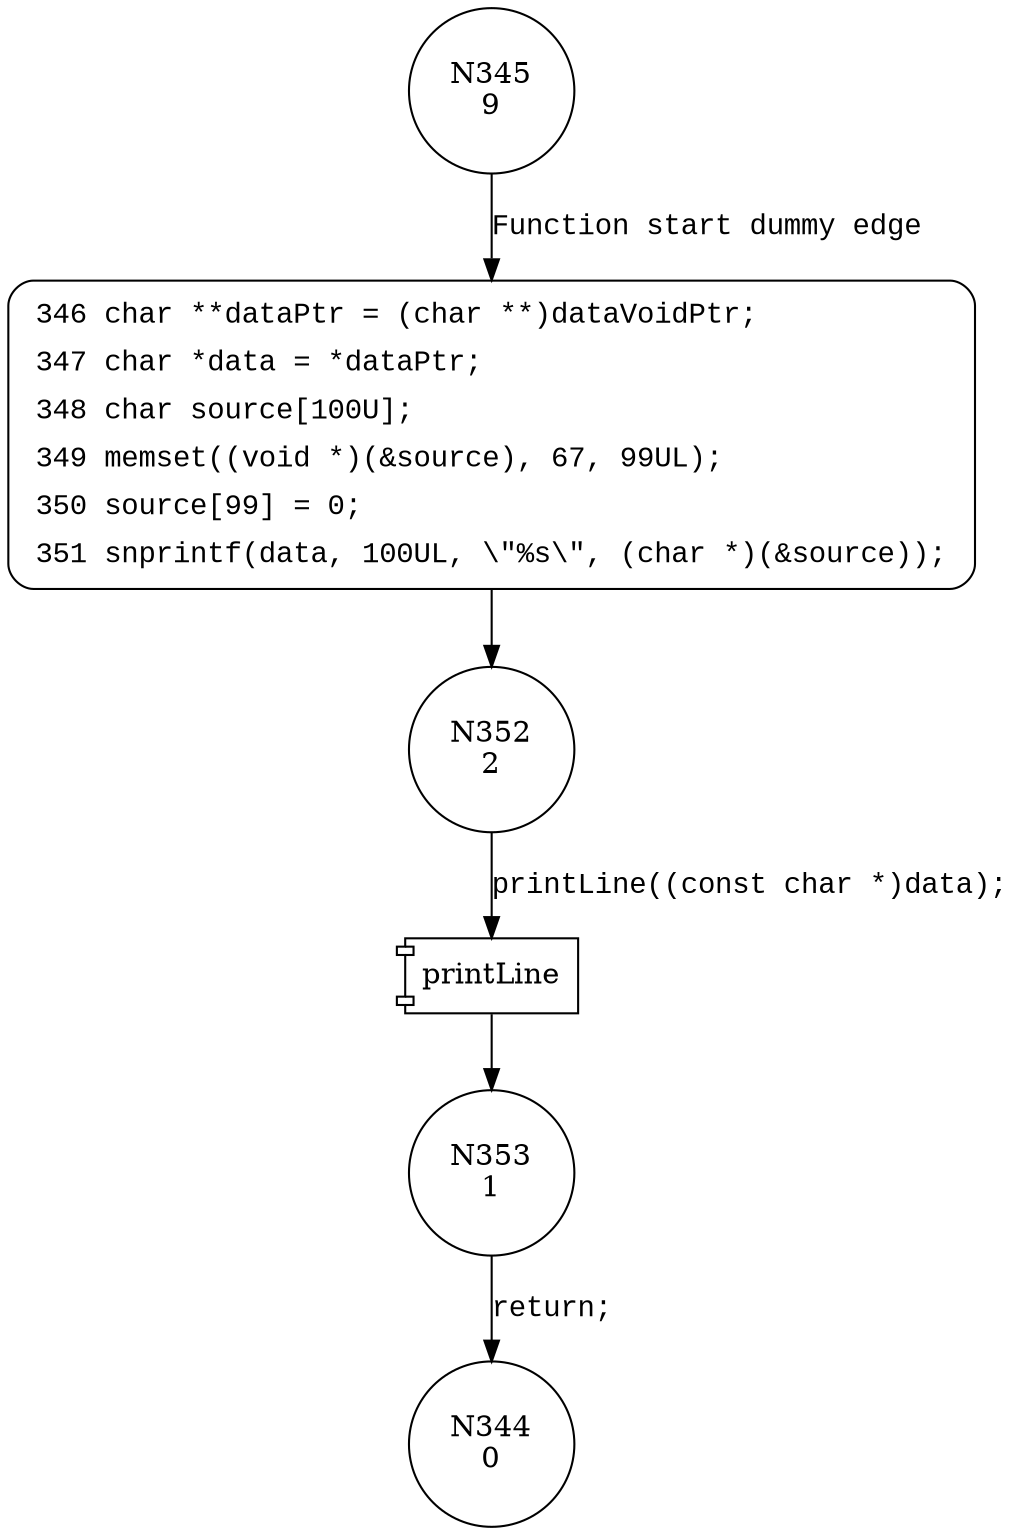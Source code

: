 digraph CWE121_Stack_Based_Buffer_Overflow__CWE805_char_declare_snprintf_64b_goodG2BSink {
345 [shape="circle" label="N345\n9"]
346 [shape="circle" label="N346\n8"]
352 [shape="circle" label="N352\n2"]
353 [shape="circle" label="N353\n1"]
344 [shape="circle" label="N344\n0"]
346 [style="filled,bold" penwidth="1" fillcolor="white" fontname="Courier New" shape="Mrecord" label=<<table border="0" cellborder="0" cellpadding="3" bgcolor="white"><tr><td align="right">346</td><td align="left">char **dataPtr = (char **)dataVoidPtr;</td></tr><tr><td align="right">347</td><td align="left">char *data = *dataPtr;</td></tr><tr><td align="right">348</td><td align="left">char source[100U];</td></tr><tr><td align="right">349</td><td align="left">memset((void *)(&amp;source), 67, 99UL);</td></tr><tr><td align="right">350</td><td align="left">source[99] = 0;</td></tr><tr><td align="right">351</td><td align="left">snprintf(data, 100UL, \&quot;%s\&quot;, (char *)(&amp;source));</td></tr></table>>]
346 -> 352[label=""]
345 -> 346 [label="Function start dummy edge" fontname="Courier New"]
100019 [shape="component" label="printLine"]
352 -> 100019 [label="printLine((const char *)data);" fontname="Courier New"]
100019 -> 353 [label="" fontname="Courier New"]
353 -> 344 [label="return;" fontname="Courier New"]
}
